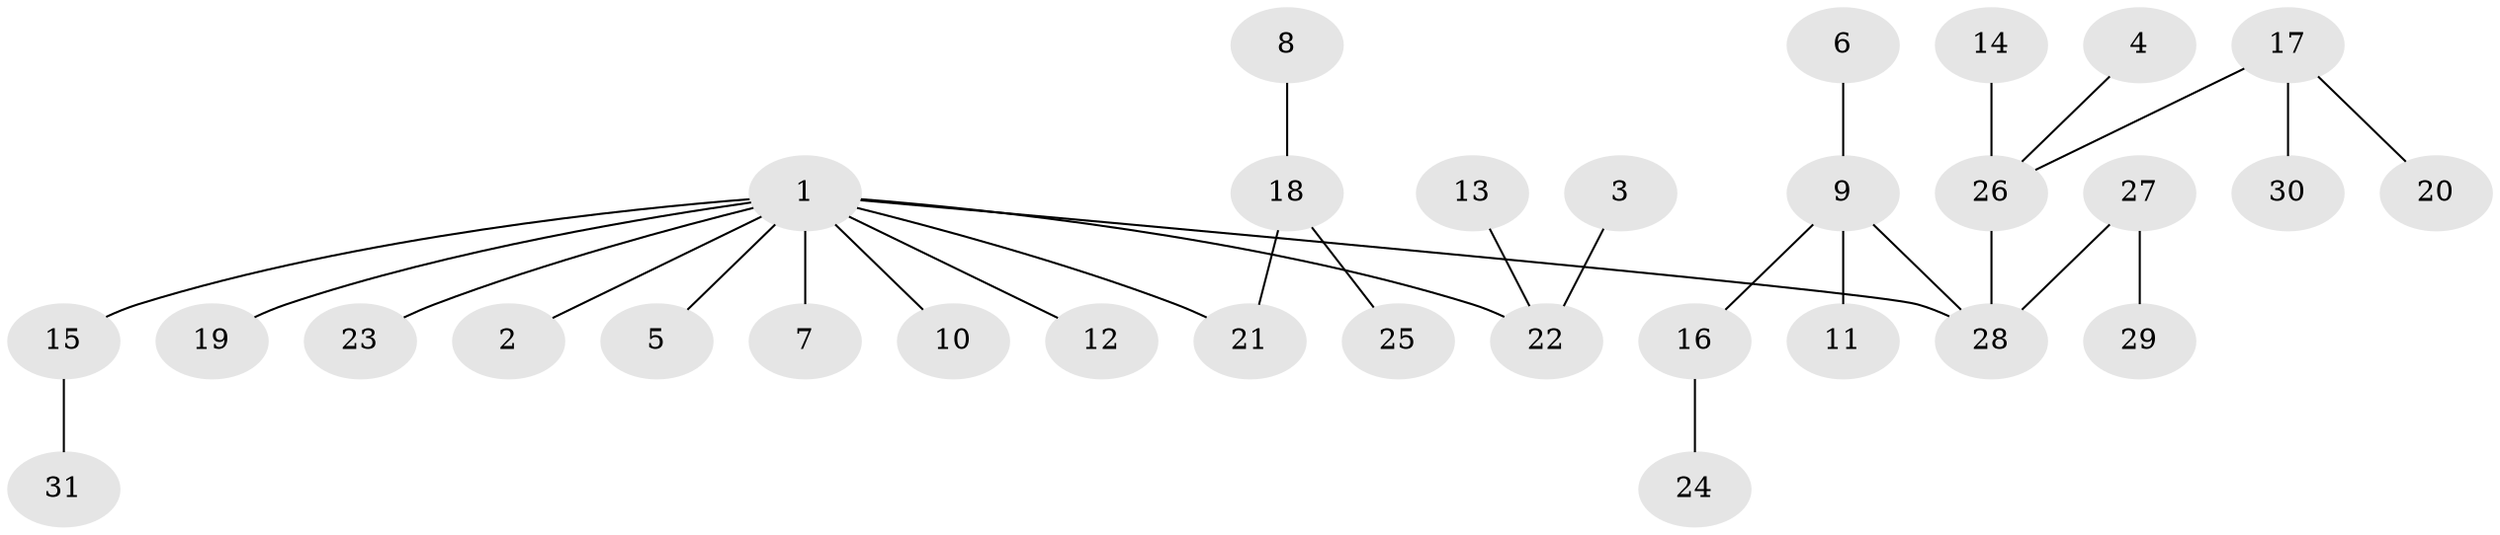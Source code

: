 // original degree distribution, {4: 0.0967741935483871, 6: 0.03225806451612903, 3: 0.08064516129032258, 2: 0.22580645161290322, 5: 0.03225806451612903, 1: 0.532258064516129}
// Generated by graph-tools (version 1.1) at 2025/26/03/09/25 03:26:33]
// undirected, 31 vertices, 30 edges
graph export_dot {
graph [start="1"]
  node [color=gray90,style=filled];
  1;
  2;
  3;
  4;
  5;
  6;
  7;
  8;
  9;
  10;
  11;
  12;
  13;
  14;
  15;
  16;
  17;
  18;
  19;
  20;
  21;
  22;
  23;
  24;
  25;
  26;
  27;
  28;
  29;
  30;
  31;
  1 -- 2 [weight=1.0];
  1 -- 5 [weight=1.0];
  1 -- 7 [weight=1.0];
  1 -- 10 [weight=1.0];
  1 -- 12 [weight=1.0];
  1 -- 15 [weight=1.0];
  1 -- 19 [weight=1.0];
  1 -- 21 [weight=1.0];
  1 -- 22 [weight=1.0];
  1 -- 23 [weight=1.0];
  1 -- 28 [weight=1.0];
  3 -- 22 [weight=1.0];
  4 -- 26 [weight=1.0];
  6 -- 9 [weight=1.0];
  8 -- 18 [weight=1.0];
  9 -- 11 [weight=1.0];
  9 -- 16 [weight=1.0];
  9 -- 28 [weight=1.0];
  13 -- 22 [weight=1.0];
  14 -- 26 [weight=1.0];
  15 -- 31 [weight=1.0];
  16 -- 24 [weight=1.0];
  17 -- 20 [weight=1.0];
  17 -- 26 [weight=1.0];
  17 -- 30 [weight=1.0];
  18 -- 21 [weight=1.0];
  18 -- 25 [weight=1.0];
  26 -- 28 [weight=1.0];
  27 -- 28 [weight=1.0];
  27 -- 29 [weight=1.0];
}

